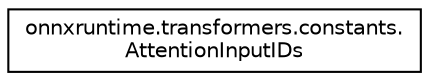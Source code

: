 digraph "Graphical Class Hierarchy"
{
 // LATEX_PDF_SIZE
  edge [fontname="Helvetica",fontsize="10",labelfontname="Helvetica",labelfontsize="10"];
  node [fontname="Helvetica",fontsize="10",shape=record];
  rankdir="LR";
  Node0 [label="onnxruntime.transformers.constants.\lAttentionInputIDs",height=0.2,width=0.4,color="black", fillcolor="white", style="filled",URL="$classonnxruntime_1_1transformers_1_1constants_1_1AttentionInputIDs.html",tooltip=" "];
}
